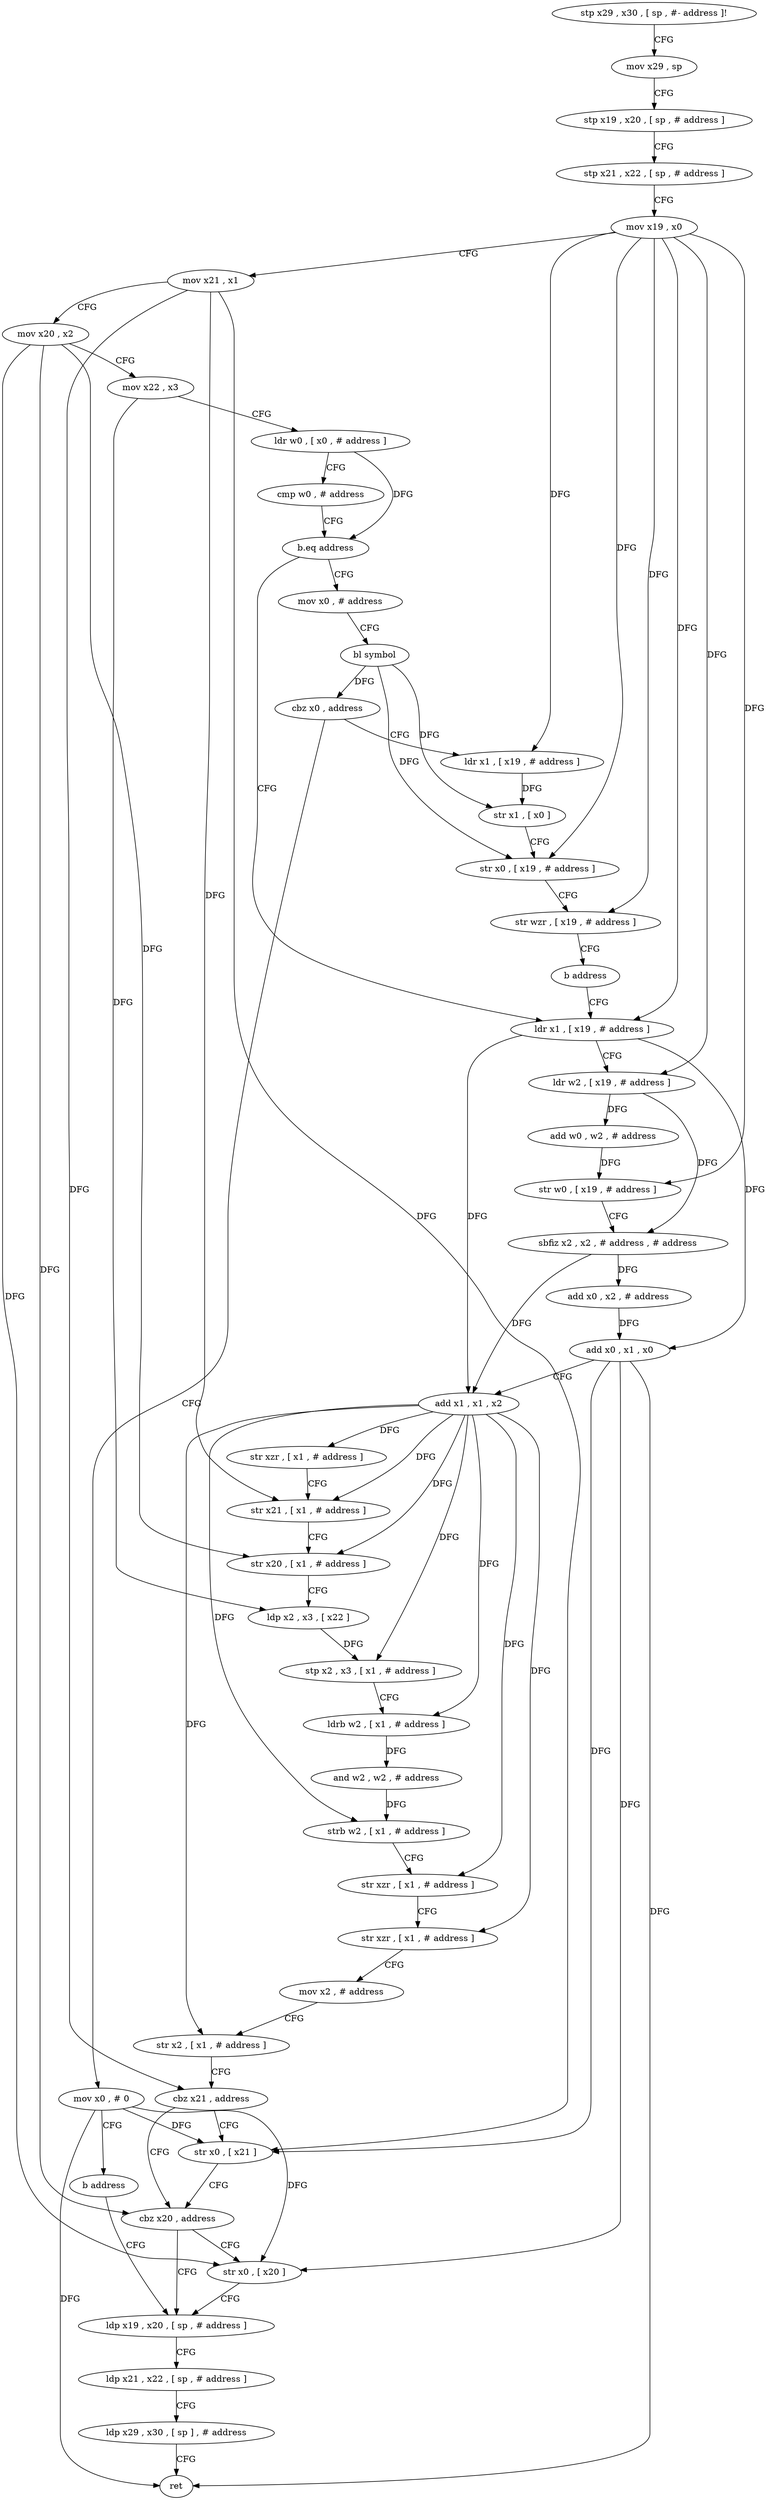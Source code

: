 digraph "func" {
"4322504" [label = "stp x29 , x30 , [ sp , #- address ]!" ]
"4322508" [label = "mov x29 , sp" ]
"4322512" [label = "stp x19 , x20 , [ sp , # address ]" ]
"4322516" [label = "stp x21 , x22 , [ sp , # address ]" ]
"4322520" [label = "mov x19 , x0" ]
"4322524" [label = "mov x21 , x1" ]
"4322528" [label = "mov x20 , x2" ]
"4322532" [label = "mov x22 , x3" ]
"4322536" [label = "ldr w0 , [ x0 , # address ]" ]
"4322540" [label = "cmp w0 , # address" ]
"4322544" [label = "b.eq address" ]
"4322660" [label = "mov x0 , # address" ]
"4322548" [label = "ldr x1 , [ x19 , # address ]" ]
"4322664" [label = "bl symbol" ]
"4322668" [label = "cbz x0 , address" ]
"4322692" [label = "mov x0 , # 0" ]
"4322672" [label = "ldr x1 , [ x19 , # address ]" ]
"4322552" [label = "ldr w2 , [ x19 , # address ]" ]
"4322556" [label = "add w0 , w2 , # address" ]
"4322560" [label = "str w0 , [ x19 , # address ]" ]
"4322564" [label = "sbfiz x2 , x2 , # address , # address" ]
"4322568" [label = "add x0 , x2 , # address" ]
"4322572" [label = "add x0 , x1 , x0" ]
"4322576" [label = "add x1 , x1 , x2" ]
"4322580" [label = "str xzr , [ x1 , # address ]" ]
"4322584" [label = "str x21 , [ x1 , # address ]" ]
"4322588" [label = "str x20 , [ x1 , # address ]" ]
"4322592" [label = "ldp x2 , x3 , [ x22 ]" ]
"4322596" [label = "stp x2 , x3 , [ x1 , # address ]" ]
"4322600" [label = "ldrb w2 , [ x1 , # address ]" ]
"4322604" [label = "and w2 , w2 , # address" ]
"4322608" [label = "strb w2 , [ x1 , # address ]" ]
"4322612" [label = "str xzr , [ x1 , # address ]" ]
"4322616" [label = "str xzr , [ x1 , # address ]" ]
"4322620" [label = "mov x2 , # address" ]
"4322624" [label = "str x2 , [ x1 , # address ]" ]
"4322628" [label = "cbz x21 , address" ]
"4322636" [label = "cbz x20 , address" ]
"4322632" [label = "str x0 , [ x21 ]" ]
"4322696" [label = "b address" ]
"4322644" [label = "ldp x19 , x20 , [ sp , # address ]" ]
"4322676" [label = "str x1 , [ x0 ]" ]
"4322680" [label = "str x0 , [ x19 , # address ]" ]
"4322684" [label = "str wzr , [ x19 , # address ]" ]
"4322688" [label = "b address" ]
"4322640" [label = "str x0 , [ x20 ]" ]
"4322648" [label = "ldp x21 , x22 , [ sp , # address ]" ]
"4322652" [label = "ldp x29 , x30 , [ sp ] , # address" ]
"4322656" [label = "ret" ]
"4322504" -> "4322508" [ label = "CFG" ]
"4322508" -> "4322512" [ label = "CFG" ]
"4322512" -> "4322516" [ label = "CFG" ]
"4322516" -> "4322520" [ label = "CFG" ]
"4322520" -> "4322524" [ label = "CFG" ]
"4322520" -> "4322548" [ label = "DFG" ]
"4322520" -> "4322552" [ label = "DFG" ]
"4322520" -> "4322560" [ label = "DFG" ]
"4322520" -> "4322672" [ label = "DFG" ]
"4322520" -> "4322680" [ label = "DFG" ]
"4322520" -> "4322684" [ label = "DFG" ]
"4322524" -> "4322528" [ label = "CFG" ]
"4322524" -> "4322584" [ label = "DFG" ]
"4322524" -> "4322628" [ label = "DFG" ]
"4322524" -> "4322632" [ label = "DFG" ]
"4322528" -> "4322532" [ label = "CFG" ]
"4322528" -> "4322588" [ label = "DFG" ]
"4322528" -> "4322636" [ label = "DFG" ]
"4322528" -> "4322640" [ label = "DFG" ]
"4322532" -> "4322536" [ label = "CFG" ]
"4322532" -> "4322592" [ label = "DFG" ]
"4322536" -> "4322540" [ label = "CFG" ]
"4322536" -> "4322544" [ label = "DFG" ]
"4322540" -> "4322544" [ label = "CFG" ]
"4322544" -> "4322660" [ label = "CFG" ]
"4322544" -> "4322548" [ label = "CFG" ]
"4322660" -> "4322664" [ label = "CFG" ]
"4322548" -> "4322552" [ label = "CFG" ]
"4322548" -> "4322572" [ label = "DFG" ]
"4322548" -> "4322576" [ label = "DFG" ]
"4322664" -> "4322668" [ label = "DFG" ]
"4322664" -> "4322676" [ label = "DFG" ]
"4322664" -> "4322680" [ label = "DFG" ]
"4322668" -> "4322692" [ label = "CFG" ]
"4322668" -> "4322672" [ label = "CFG" ]
"4322692" -> "4322696" [ label = "CFG" ]
"4322692" -> "4322632" [ label = "DFG" ]
"4322692" -> "4322656" [ label = "DFG" ]
"4322692" -> "4322640" [ label = "DFG" ]
"4322672" -> "4322676" [ label = "DFG" ]
"4322552" -> "4322556" [ label = "DFG" ]
"4322552" -> "4322564" [ label = "DFG" ]
"4322556" -> "4322560" [ label = "DFG" ]
"4322560" -> "4322564" [ label = "CFG" ]
"4322564" -> "4322568" [ label = "DFG" ]
"4322564" -> "4322576" [ label = "DFG" ]
"4322568" -> "4322572" [ label = "DFG" ]
"4322572" -> "4322576" [ label = "CFG" ]
"4322572" -> "4322632" [ label = "DFG" ]
"4322572" -> "4322656" [ label = "DFG" ]
"4322572" -> "4322640" [ label = "DFG" ]
"4322576" -> "4322580" [ label = "DFG" ]
"4322576" -> "4322584" [ label = "DFG" ]
"4322576" -> "4322588" [ label = "DFG" ]
"4322576" -> "4322596" [ label = "DFG" ]
"4322576" -> "4322600" [ label = "DFG" ]
"4322576" -> "4322608" [ label = "DFG" ]
"4322576" -> "4322612" [ label = "DFG" ]
"4322576" -> "4322616" [ label = "DFG" ]
"4322576" -> "4322624" [ label = "DFG" ]
"4322580" -> "4322584" [ label = "CFG" ]
"4322584" -> "4322588" [ label = "CFG" ]
"4322588" -> "4322592" [ label = "CFG" ]
"4322592" -> "4322596" [ label = "DFG" ]
"4322596" -> "4322600" [ label = "CFG" ]
"4322600" -> "4322604" [ label = "DFG" ]
"4322604" -> "4322608" [ label = "DFG" ]
"4322608" -> "4322612" [ label = "CFG" ]
"4322612" -> "4322616" [ label = "CFG" ]
"4322616" -> "4322620" [ label = "CFG" ]
"4322620" -> "4322624" [ label = "CFG" ]
"4322624" -> "4322628" [ label = "CFG" ]
"4322628" -> "4322636" [ label = "CFG" ]
"4322628" -> "4322632" [ label = "CFG" ]
"4322636" -> "4322644" [ label = "CFG" ]
"4322636" -> "4322640" [ label = "CFG" ]
"4322632" -> "4322636" [ label = "CFG" ]
"4322696" -> "4322644" [ label = "CFG" ]
"4322644" -> "4322648" [ label = "CFG" ]
"4322676" -> "4322680" [ label = "CFG" ]
"4322680" -> "4322684" [ label = "CFG" ]
"4322684" -> "4322688" [ label = "CFG" ]
"4322688" -> "4322548" [ label = "CFG" ]
"4322640" -> "4322644" [ label = "CFG" ]
"4322648" -> "4322652" [ label = "CFG" ]
"4322652" -> "4322656" [ label = "CFG" ]
}
